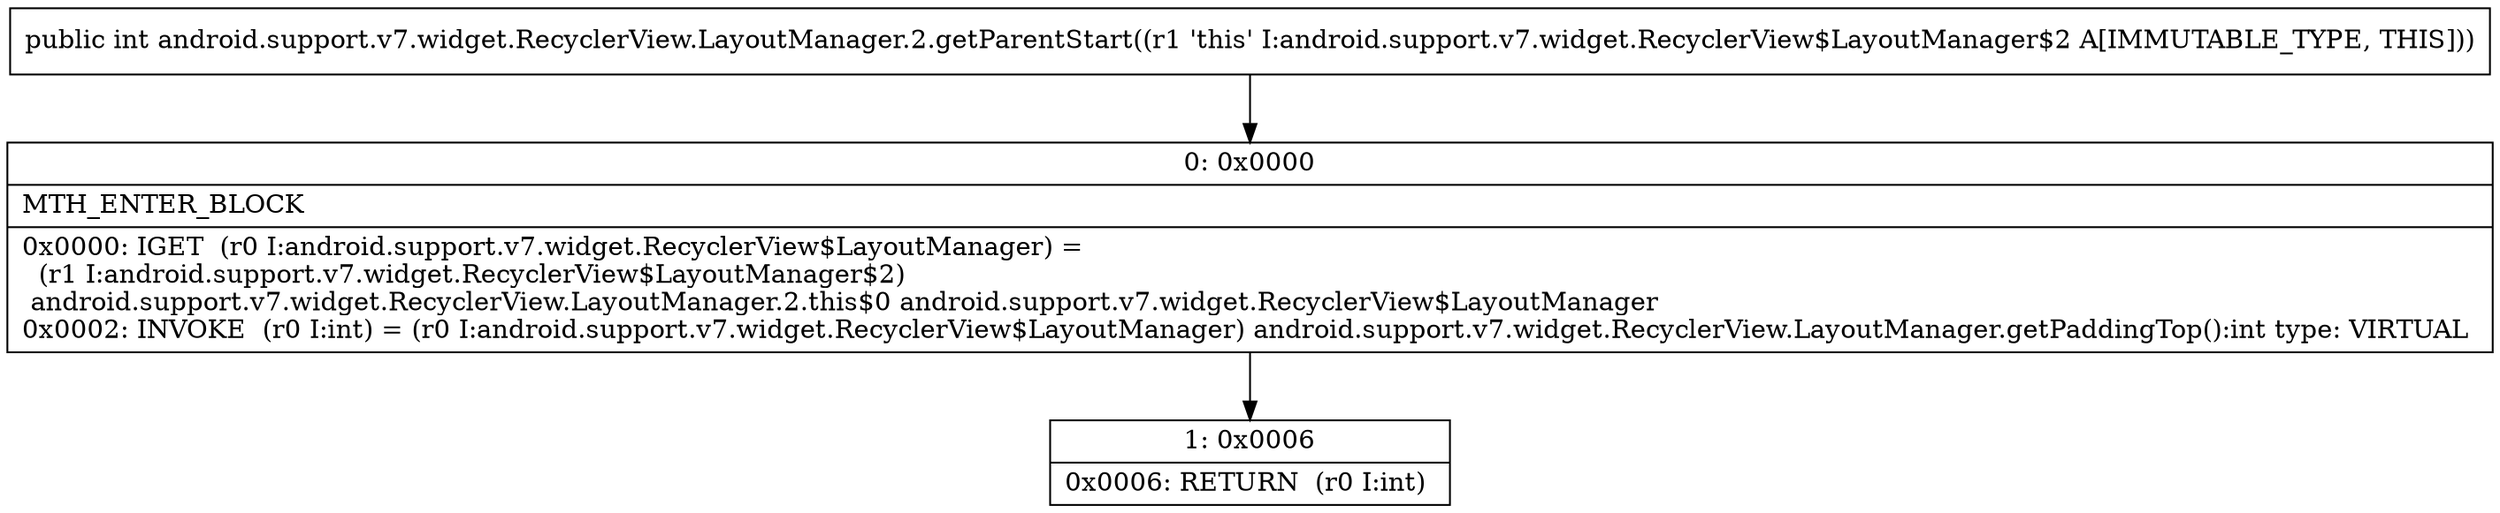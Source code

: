 digraph "CFG forandroid.support.v7.widget.RecyclerView.LayoutManager.2.getParentStart()I" {
Node_0 [shape=record,label="{0\:\ 0x0000|MTH_ENTER_BLOCK\l|0x0000: IGET  (r0 I:android.support.v7.widget.RecyclerView$LayoutManager) = \l  (r1 I:android.support.v7.widget.RecyclerView$LayoutManager$2)\l android.support.v7.widget.RecyclerView.LayoutManager.2.this$0 android.support.v7.widget.RecyclerView$LayoutManager \l0x0002: INVOKE  (r0 I:int) = (r0 I:android.support.v7.widget.RecyclerView$LayoutManager) android.support.v7.widget.RecyclerView.LayoutManager.getPaddingTop():int type: VIRTUAL \l}"];
Node_1 [shape=record,label="{1\:\ 0x0006|0x0006: RETURN  (r0 I:int) \l}"];
MethodNode[shape=record,label="{public int android.support.v7.widget.RecyclerView.LayoutManager.2.getParentStart((r1 'this' I:android.support.v7.widget.RecyclerView$LayoutManager$2 A[IMMUTABLE_TYPE, THIS])) }"];
MethodNode -> Node_0;
Node_0 -> Node_1;
}

